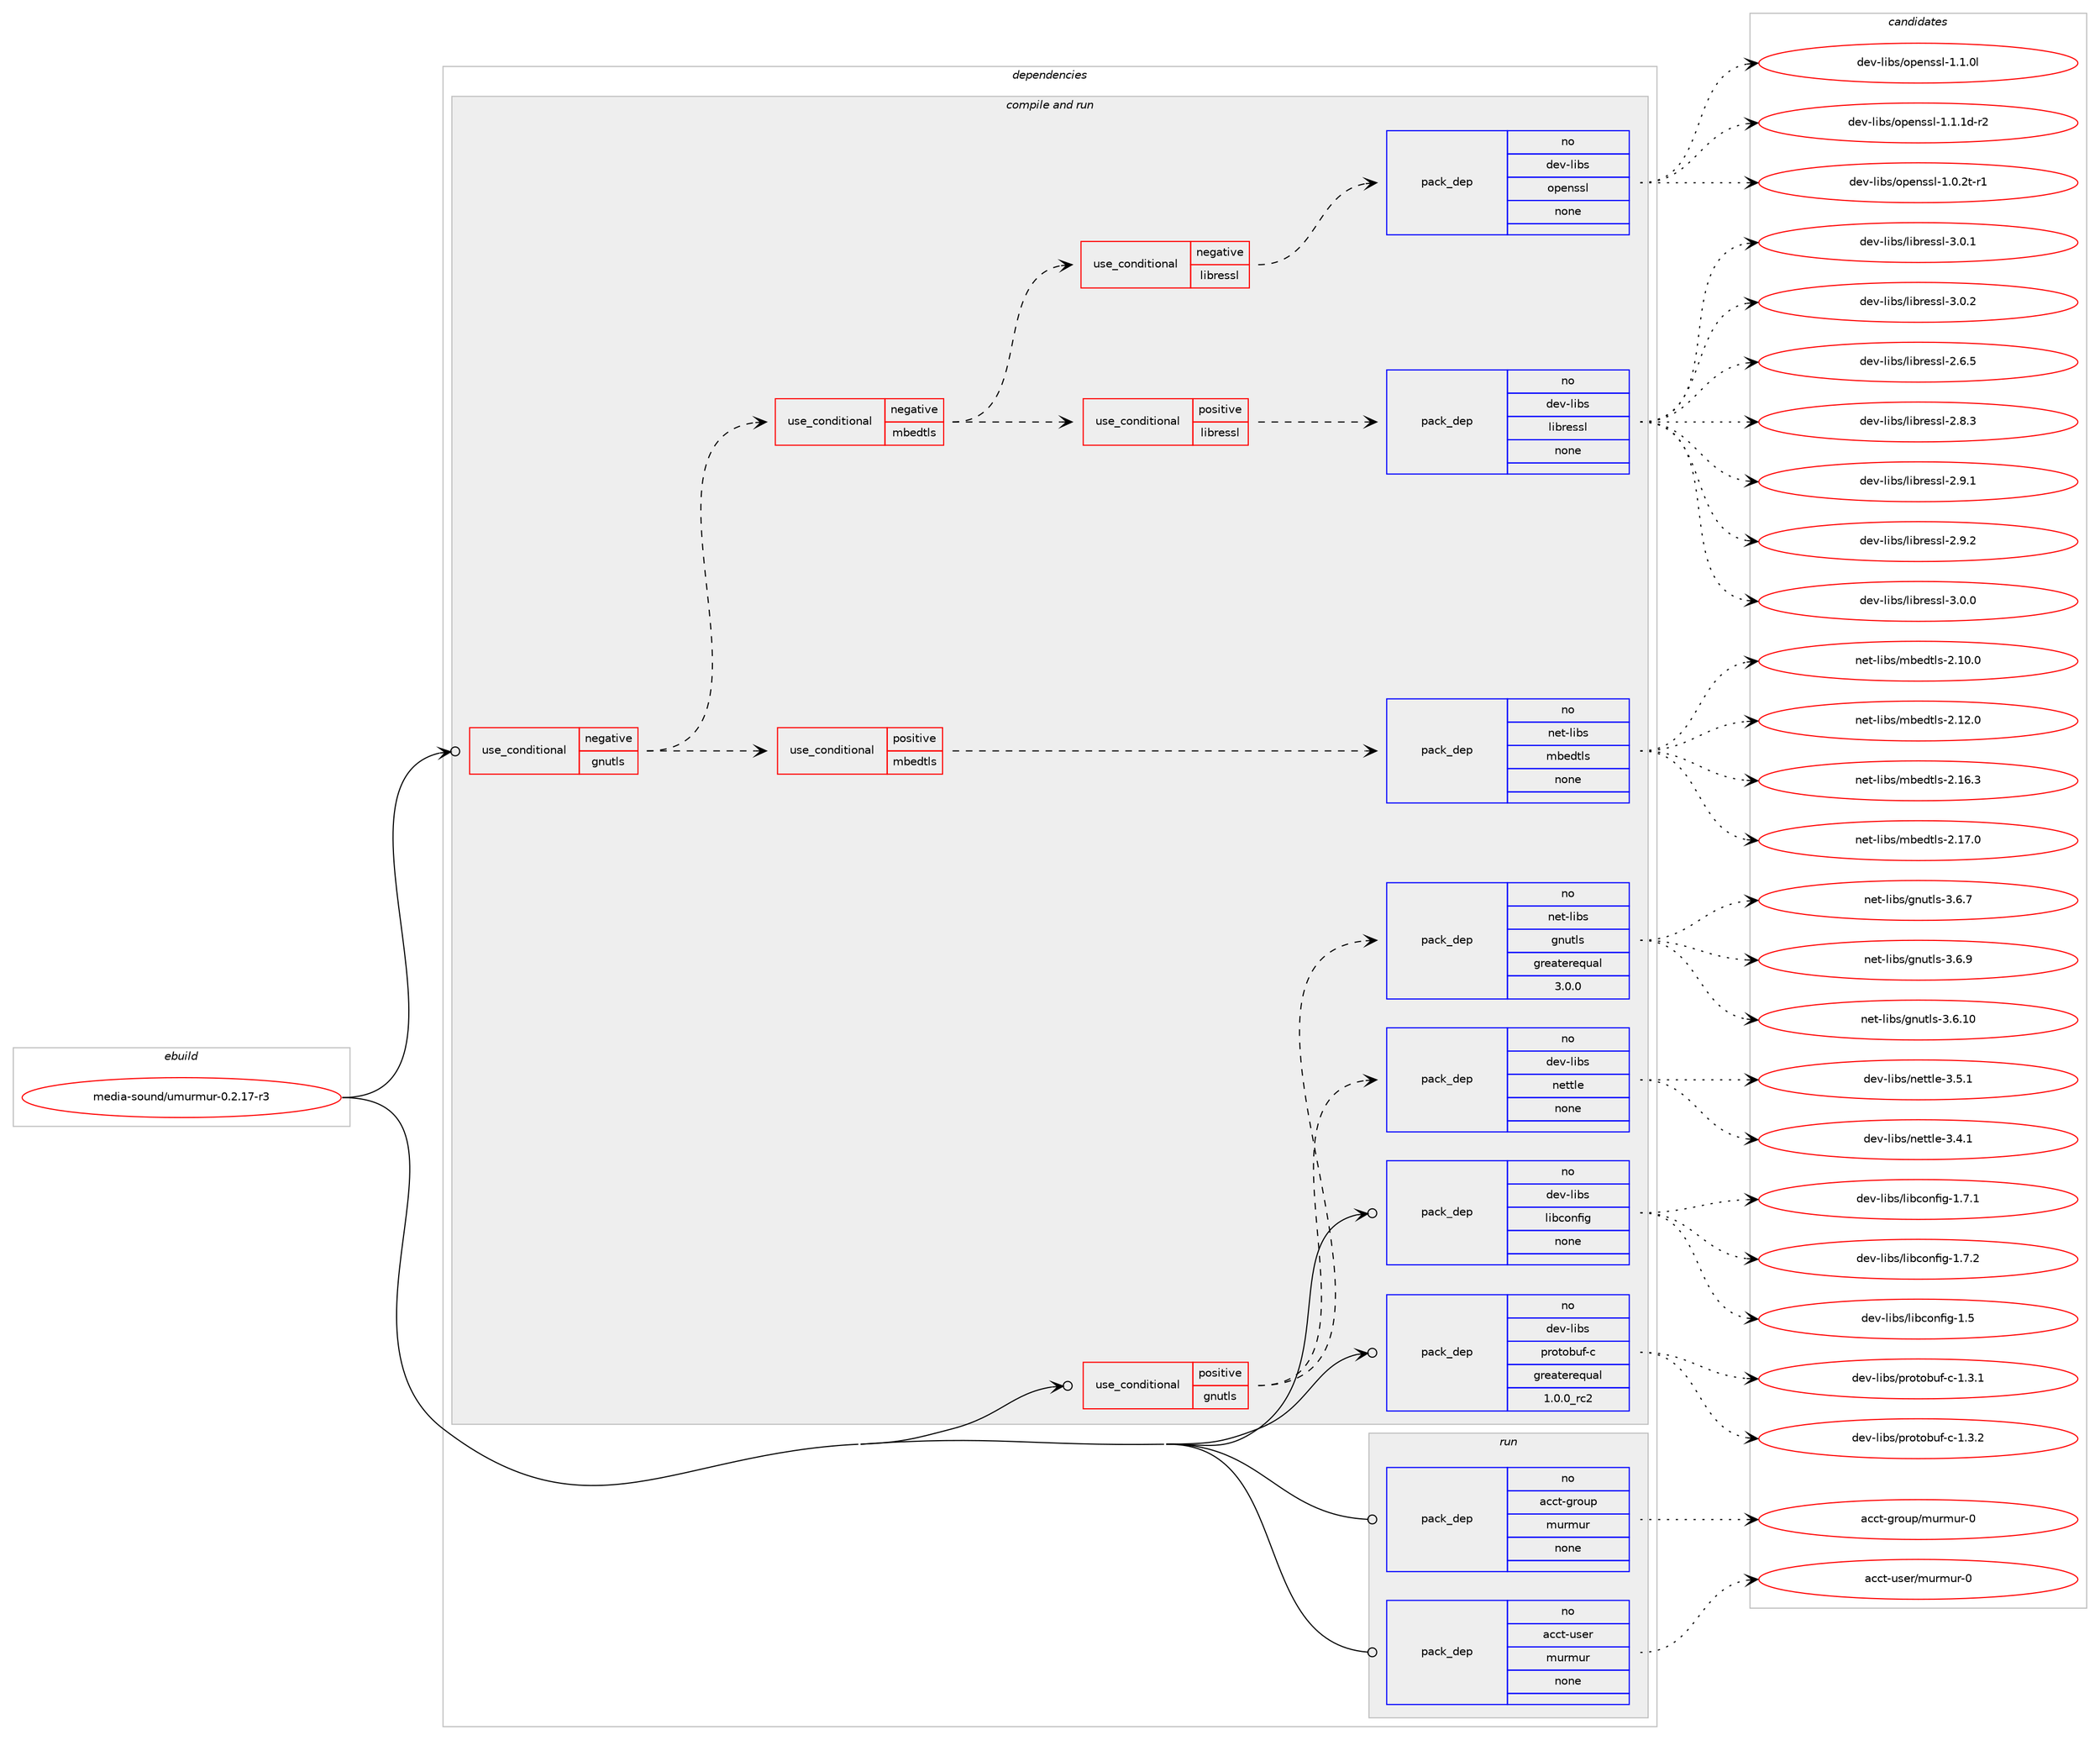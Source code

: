 digraph prolog {

# *************
# Graph options
# *************

newrank=true;
concentrate=true;
compound=true;
graph [rankdir=LR,fontname=Helvetica,fontsize=10,ranksep=1.5];#, ranksep=2.5, nodesep=0.2];
edge  [arrowhead=vee];
node  [fontname=Helvetica,fontsize=10];

# **********
# The ebuild
# **********

subgraph cluster_leftcol {
color=gray;
rank=same;
label=<<i>ebuild</i>>;
id [label="media-sound/umurmur-0.2.17-r3", color=red, width=4, href="../media-sound/umurmur-0.2.17-r3.svg"];
}

# ****************
# The dependencies
# ****************

subgraph cluster_midcol {
color=gray;
label=<<i>dependencies</i>>;
subgraph cluster_compile {
fillcolor="#eeeeee";
style=filled;
label=<<i>compile</i>>;
}
subgraph cluster_compileandrun {
fillcolor="#eeeeee";
style=filled;
label=<<i>compile and run</i>>;
subgraph cond195293 {
dependency804235 [label=<<TABLE BORDER="0" CELLBORDER="1" CELLSPACING="0" CELLPADDING="4"><TR><TD ROWSPAN="3" CELLPADDING="10">use_conditional</TD></TR><TR><TD>negative</TD></TR><TR><TD>gnutls</TD></TR></TABLE>>, shape=none, color=red];
subgraph cond195294 {
dependency804236 [label=<<TABLE BORDER="0" CELLBORDER="1" CELLSPACING="0" CELLPADDING="4"><TR><TD ROWSPAN="3" CELLPADDING="10">use_conditional</TD></TR><TR><TD>positive</TD></TR><TR><TD>mbedtls</TD></TR></TABLE>>, shape=none, color=red];
subgraph pack594888 {
dependency804237 [label=<<TABLE BORDER="0" CELLBORDER="1" CELLSPACING="0" CELLPADDING="4" WIDTH="220"><TR><TD ROWSPAN="6" CELLPADDING="30">pack_dep</TD></TR><TR><TD WIDTH="110">no</TD></TR><TR><TD>net-libs</TD></TR><TR><TD>mbedtls</TD></TR><TR><TD>none</TD></TR><TR><TD></TD></TR></TABLE>>, shape=none, color=blue];
}
dependency804236:e -> dependency804237:w [weight=20,style="dashed",arrowhead="vee"];
}
dependency804235:e -> dependency804236:w [weight=20,style="dashed",arrowhead="vee"];
subgraph cond195295 {
dependency804238 [label=<<TABLE BORDER="0" CELLBORDER="1" CELLSPACING="0" CELLPADDING="4"><TR><TD ROWSPAN="3" CELLPADDING="10">use_conditional</TD></TR><TR><TD>negative</TD></TR><TR><TD>mbedtls</TD></TR></TABLE>>, shape=none, color=red];
subgraph cond195296 {
dependency804239 [label=<<TABLE BORDER="0" CELLBORDER="1" CELLSPACING="0" CELLPADDING="4"><TR><TD ROWSPAN="3" CELLPADDING="10">use_conditional</TD></TR><TR><TD>positive</TD></TR><TR><TD>libressl</TD></TR></TABLE>>, shape=none, color=red];
subgraph pack594889 {
dependency804240 [label=<<TABLE BORDER="0" CELLBORDER="1" CELLSPACING="0" CELLPADDING="4" WIDTH="220"><TR><TD ROWSPAN="6" CELLPADDING="30">pack_dep</TD></TR><TR><TD WIDTH="110">no</TD></TR><TR><TD>dev-libs</TD></TR><TR><TD>libressl</TD></TR><TR><TD>none</TD></TR><TR><TD></TD></TR></TABLE>>, shape=none, color=blue];
}
dependency804239:e -> dependency804240:w [weight=20,style="dashed",arrowhead="vee"];
}
dependency804238:e -> dependency804239:w [weight=20,style="dashed",arrowhead="vee"];
subgraph cond195297 {
dependency804241 [label=<<TABLE BORDER="0" CELLBORDER="1" CELLSPACING="0" CELLPADDING="4"><TR><TD ROWSPAN="3" CELLPADDING="10">use_conditional</TD></TR><TR><TD>negative</TD></TR><TR><TD>libressl</TD></TR></TABLE>>, shape=none, color=red];
subgraph pack594890 {
dependency804242 [label=<<TABLE BORDER="0" CELLBORDER="1" CELLSPACING="0" CELLPADDING="4" WIDTH="220"><TR><TD ROWSPAN="6" CELLPADDING="30">pack_dep</TD></TR><TR><TD WIDTH="110">no</TD></TR><TR><TD>dev-libs</TD></TR><TR><TD>openssl</TD></TR><TR><TD>none</TD></TR><TR><TD></TD></TR></TABLE>>, shape=none, color=blue];
}
dependency804241:e -> dependency804242:w [weight=20,style="dashed",arrowhead="vee"];
}
dependency804238:e -> dependency804241:w [weight=20,style="dashed",arrowhead="vee"];
}
dependency804235:e -> dependency804238:w [weight=20,style="dashed",arrowhead="vee"];
}
id:e -> dependency804235:w [weight=20,style="solid",arrowhead="odotvee"];
subgraph cond195298 {
dependency804243 [label=<<TABLE BORDER="0" CELLBORDER="1" CELLSPACING="0" CELLPADDING="4"><TR><TD ROWSPAN="3" CELLPADDING="10">use_conditional</TD></TR><TR><TD>positive</TD></TR><TR><TD>gnutls</TD></TR></TABLE>>, shape=none, color=red];
subgraph pack594891 {
dependency804244 [label=<<TABLE BORDER="0" CELLBORDER="1" CELLSPACING="0" CELLPADDING="4" WIDTH="220"><TR><TD ROWSPAN="6" CELLPADDING="30">pack_dep</TD></TR><TR><TD WIDTH="110">no</TD></TR><TR><TD>dev-libs</TD></TR><TR><TD>nettle</TD></TR><TR><TD>none</TD></TR><TR><TD></TD></TR></TABLE>>, shape=none, color=blue];
}
dependency804243:e -> dependency804244:w [weight=20,style="dashed",arrowhead="vee"];
subgraph pack594892 {
dependency804245 [label=<<TABLE BORDER="0" CELLBORDER="1" CELLSPACING="0" CELLPADDING="4" WIDTH="220"><TR><TD ROWSPAN="6" CELLPADDING="30">pack_dep</TD></TR><TR><TD WIDTH="110">no</TD></TR><TR><TD>net-libs</TD></TR><TR><TD>gnutls</TD></TR><TR><TD>greaterequal</TD></TR><TR><TD>3.0.0</TD></TR></TABLE>>, shape=none, color=blue];
}
dependency804243:e -> dependency804245:w [weight=20,style="dashed",arrowhead="vee"];
}
id:e -> dependency804243:w [weight=20,style="solid",arrowhead="odotvee"];
subgraph pack594893 {
dependency804246 [label=<<TABLE BORDER="0" CELLBORDER="1" CELLSPACING="0" CELLPADDING="4" WIDTH="220"><TR><TD ROWSPAN="6" CELLPADDING="30">pack_dep</TD></TR><TR><TD WIDTH="110">no</TD></TR><TR><TD>dev-libs</TD></TR><TR><TD>libconfig</TD></TR><TR><TD>none</TD></TR><TR><TD></TD></TR></TABLE>>, shape=none, color=blue];
}
id:e -> dependency804246:w [weight=20,style="solid",arrowhead="odotvee"];
subgraph pack594894 {
dependency804247 [label=<<TABLE BORDER="0" CELLBORDER="1" CELLSPACING="0" CELLPADDING="4" WIDTH="220"><TR><TD ROWSPAN="6" CELLPADDING="30">pack_dep</TD></TR><TR><TD WIDTH="110">no</TD></TR><TR><TD>dev-libs</TD></TR><TR><TD>protobuf-c</TD></TR><TR><TD>greaterequal</TD></TR><TR><TD>1.0.0_rc2</TD></TR></TABLE>>, shape=none, color=blue];
}
id:e -> dependency804247:w [weight=20,style="solid",arrowhead="odotvee"];
}
subgraph cluster_run {
fillcolor="#eeeeee";
style=filled;
label=<<i>run</i>>;
subgraph pack594895 {
dependency804248 [label=<<TABLE BORDER="0" CELLBORDER="1" CELLSPACING="0" CELLPADDING="4" WIDTH="220"><TR><TD ROWSPAN="6" CELLPADDING="30">pack_dep</TD></TR><TR><TD WIDTH="110">no</TD></TR><TR><TD>acct-group</TD></TR><TR><TD>murmur</TD></TR><TR><TD>none</TD></TR><TR><TD></TD></TR></TABLE>>, shape=none, color=blue];
}
id:e -> dependency804248:w [weight=20,style="solid",arrowhead="odot"];
subgraph pack594896 {
dependency804249 [label=<<TABLE BORDER="0" CELLBORDER="1" CELLSPACING="0" CELLPADDING="4" WIDTH="220"><TR><TD ROWSPAN="6" CELLPADDING="30">pack_dep</TD></TR><TR><TD WIDTH="110">no</TD></TR><TR><TD>acct-user</TD></TR><TR><TD>murmur</TD></TR><TR><TD>none</TD></TR><TR><TD></TD></TR></TABLE>>, shape=none, color=blue];
}
id:e -> dependency804249:w [weight=20,style="solid",arrowhead="odot"];
}
}

# **************
# The candidates
# **************

subgraph cluster_choices {
rank=same;
color=gray;
label=<<i>candidates</i>>;

subgraph choice594888 {
color=black;
nodesep=1;
choice1101011164510810598115471099810110011610811545504649484648 [label="net-libs/mbedtls-2.10.0", color=red, width=4,href="../net-libs/mbedtls-2.10.0.svg"];
choice1101011164510810598115471099810110011610811545504649504648 [label="net-libs/mbedtls-2.12.0", color=red, width=4,href="../net-libs/mbedtls-2.12.0.svg"];
choice1101011164510810598115471099810110011610811545504649544651 [label="net-libs/mbedtls-2.16.3", color=red, width=4,href="../net-libs/mbedtls-2.16.3.svg"];
choice1101011164510810598115471099810110011610811545504649554648 [label="net-libs/mbedtls-2.17.0", color=red, width=4,href="../net-libs/mbedtls-2.17.0.svg"];
dependency804237:e -> choice1101011164510810598115471099810110011610811545504649484648:w [style=dotted,weight="100"];
dependency804237:e -> choice1101011164510810598115471099810110011610811545504649504648:w [style=dotted,weight="100"];
dependency804237:e -> choice1101011164510810598115471099810110011610811545504649544651:w [style=dotted,weight="100"];
dependency804237:e -> choice1101011164510810598115471099810110011610811545504649554648:w [style=dotted,weight="100"];
}
subgraph choice594889 {
color=black;
nodesep=1;
choice10010111845108105981154710810598114101115115108455046544653 [label="dev-libs/libressl-2.6.5", color=red, width=4,href="../dev-libs/libressl-2.6.5.svg"];
choice10010111845108105981154710810598114101115115108455046564651 [label="dev-libs/libressl-2.8.3", color=red, width=4,href="../dev-libs/libressl-2.8.3.svg"];
choice10010111845108105981154710810598114101115115108455046574649 [label="dev-libs/libressl-2.9.1", color=red, width=4,href="../dev-libs/libressl-2.9.1.svg"];
choice10010111845108105981154710810598114101115115108455046574650 [label="dev-libs/libressl-2.9.2", color=red, width=4,href="../dev-libs/libressl-2.9.2.svg"];
choice10010111845108105981154710810598114101115115108455146484648 [label="dev-libs/libressl-3.0.0", color=red, width=4,href="../dev-libs/libressl-3.0.0.svg"];
choice10010111845108105981154710810598114101115115108455146484649 [label="dev-libs/libressl-3.0.1", color=red, width=4,href="../dev-libs/libressl-3.0.1.svg"];
choice10010111845108105981154710810598114101115115108455146484650 [label="dev-libs/libressl-3.0.2", color=red, width=4,href="../dev-libs/libressl-3.0.2.svg"];
dependency804240:e -> choice10010111845108105981154710810598114101115115108455046544653:w [style=dotted,weight="100"];
dependency804240:e -> choice10010111845108105981154710810598114101115115108455046564651:w [style=dotted,weight="100"];
dependency804240:e -> choice10010111845108105981154710810598114101115115108455046574649:w [style=dotted,weight="100"];
dependency804240:e -> choice10010111845108105981154710810598114101115115108455046574650:w [style=dotted,weight="100"];
dependency804240:e -> choice10010111845108105981154710810598114101115115108455146484648:w [style=dotted,weight="100"];
dependency804240:e -> choice10010111845108105981154710810598114101115115108455146484649:w [style=dotted,weight="100"];
dependency804240:e -> choice10010111845108105981154710810598114101115115108455146484650:w [style=dotted,weight="100"];
}
subgraph choice594890 {
color=black;
nodesep=1;
choice1001011184510810598115471111121011101151151084549464846501164511449 [label="dev-libs/openssl-1.0.2t-r1", color=red, width=4,href="../dev-libs/openssl-1.0.2t-r1.svg"];
choice100101118451081059811547111112101110115115108454946494648108 [label="dev-libs/openssl-1.1.0l", color=red, width=4,href="../dev-libs/openssl-1.1.0l.svg"];
choice1001011184510810598115471111121011101151151084549464946491004511450 [label="dev-libs/openssl-1.1.1d-r2", color=red, width=4,href="../dev-libs/openssl-1.1.1d-r2.svg"];
dependency804242:e -> choice1001011184510810598115471111121011101151151084549464846501164511449:w [style=dotted,weight="100"];
dependency804242:e -> choice100101118451081059811547111112101110115115108454946494648108:w [style=dotted,weight="100"];
dependency804242:e -> choice1001011184510810598115471111121011101151151084549464946491004511450:w [style=dotted,weight="100"];
}
subgraph choice594891 {
color=black;
nodesep=1;
choice100101118451081059811547110101116116108101455146524649 [label="dev-libs/nettle-3.4.1", color=red, width=4,href="../dev-libs/nettle-3.4.1.svg"];
choice100101118451081059811547110101116116108101455146534649 [label="dev-libs/nettle-3.5.1", color=red, width=4,href="../dev-libs/nettle-3.5.1.svg"];
dependency804244:e -> choice100101118451081059811547110101116116108101455146524649:w [style=dotted,weight="100"];
dependency804244:e -> choice100101118451081059811547110101116116108101455146534649:w [style=dotted,weight="100"];
}
subgraph choice594892 {
color=black;
nodesep=1;
choice11010111645108105981154710311011711610811545514654464948 [label="net-libs/gnutls-3.6.10", color=red, width=4,href="../net-libs/gnutls-3.6.10.svg"];
choice110101116451081059811547103110117116108115455146544655 [label="net-libs/gnutls-3.6.7", color=red, width=4,href="../net-libs/gnutls-3.6.7.svg"];
choice110101116451081059811547103110117116108115455146544657 [label="net-libs/gnutls-3.6.9", color=red, width=4,href="../net-libs/gnutls-3.6.9.svg"];
dependency804245:e -> choice11010111645108105981154710311011711610811545514654464948:w [style=dotted,weight="100"];
dependency804245:e -> choice110101116451081059811547103110117116108115455146544655:w [style=dotted,weight="100"];
dependency804245:e -> choice110101116451081059811547103110117116108115455146544657:w [style=dotted,weight="100"];
}
subgraph choice594893 {
color=black;
nodesep=1;
choice100101118451081059811547108105989911111010210510345494653 [label="dev-libs/libconfig-1.5", color=red, width=4,href="../dev-libs/libconfig-1.5.svg"];
choice1001011184510810598115471081059899111110102105103454946554649 [label="dev-libs/libconfig-1.7.1", color=red, width=4,href="../dev-libs/libconfig-1.7.1.svg"];
choice1001011184510810598115471081059899111110102105103454946554650 [label="dev-libs/libconfig-1.7.2", color=red, width=4,href="../dev-libs/libconfig-1.7.2.svg"];
dependency804246:e -> choice100101118451081059811547108105989911111010210510345494653:w [style=dotted,weight="100"];
dependency804246:e -> choice1001011184510810598115471081059899111110102105103454946554649:w [style=dotted,weight="100"];
dependency804246:e -> choice1001011184510810598115471081059899111110102105103454946554650:w [style=dotted,weight="100"];
}
subgraph choice594894 {
color=black;
nodesep=1;
choice100101118451081059811547112114111116111981171024599454946514649 [label="dev-libs/protobuf-c-1.3.1", color=red, width=4,href="../dev-libs/protobuf-c-1.3.1.svg"];
choice100101118451081059811547112114111116111981171024599454946514650 [label="dev-libs/protobuf-c-1.3.2", color=red, width=4,href="../dev-libs/protobuf-c-1.3.2.svg"];
dependency804247:e -> choice100101118451081059811547112114111116111981171024599454946514649:w [style=dotted,weight="100"];
dependency804247:e -> choice100101118451081059811547112114111116111981171024599454946514650:w [style=dotted,weight="100"];
}
subgraph choice594895 {
color=black;
nodesep=1;
choice97999911645103114111117112471091171141091171144548 [label="acct-group/murmur-0", color=red, width=4,href="../acct-group/murmur-0.svg"];
dependency804248:e -> choice97999911645103114111117112471091171141091171144548:w [style=dotted,weight="100"];
}
subgraph choice594896 {
color=black;
nodesep=1;
choice97999911645117115101114471091171141091171144548 [label="acct-user/murmur-0", color=red, width=4,href="../acct-user/murmur-0.svg"];
dependency804249:e -> choice97999911645117115101114471091171141091171144548:w [style=dotted,weight="100"];
}
}

}
